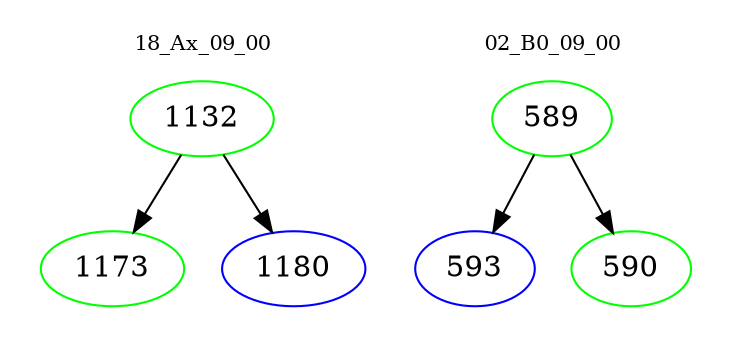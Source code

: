 digraph{
subgraph cluster_0 {
color = white
label = "18_Ax_09_00";
fontsize=10;
T0_1132 [label="1132", color="green"]
T0_1132 -> T0_1173 [color="black"]
T0_1173 [label="1173", color="green"]
T0_1132 -> T0_1180 [color="black"]
T0_1180 [label="1180", color="blue"]
}
subgraph cluster_1 {
color = white
label = "02_B0_09_00";
fontsize=10;
T1_589 [label="589", color="green"]
T1_589 -> T1_593 [color="black"]
T1_593 [label="593", color="blue"]
T1_589 -> T1_590 [color="black"]
T1_590 [label="590", color="green"]
}
}
